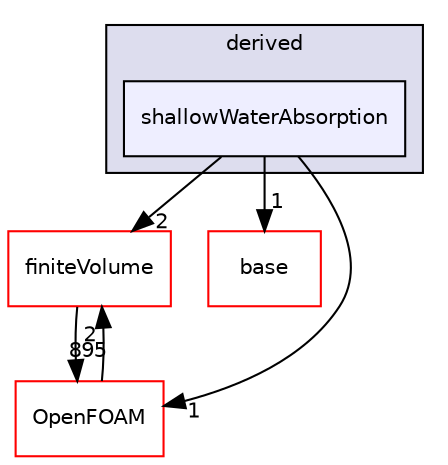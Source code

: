 digraph "src/waveModels/waveAbsorptionModels/derived/shallowWaterAbsorption" {
  bgcolor=transparent;
  compound=true
  node [ fontsize="10", fontname="Helvetica"];
  edge [ labelfontsize="10", labelfontname="Helvetica"];
  subgraph clusterdir_4be12576e09587b1a29af9aeeab87abf {
    graph [ bgcolor="#ddddee", pencolor="black", label="derived" fontname="Helvetica", fontsize="10", URL="dir_4be12576e09587b1a29af9aeeab87abf.html"]
  dir_b474e2914a002f9c7aa0f1200ffdb77f [shape=box, label="shallowWaterAbsorption", style="filled", fillcolor="#eeeeff", pencolor="black", URL="dir_b474e2914a002f9c7aa0f1200ffdb77f.html"];
  }
  dir_9bd15774b555cf7259a6fa18f99fe99b [shape=box label="finiteVolume" color="red" URL="dir_9bd15774b555cf7259a6fa18f99fe99b.html"];
  dir_dc11627dd50b3e909aec9c48d931dd3e [shape=box label="base" color="red" URL="dir_dc11627dd50b3e909aec9c48d931dd3e.html"];
  dir_c5473ff19b20e6ec4dfe5c310b3778a8 [shape=box label="OpenFOAM" color="red" URL="dir_c5473ff19b20e6ec4dfe5c310b3778a8.html"];
  dir_9bd15774b555cf7259a6fa18f99fe99b->dir_c5473ff19b20e6ec4dfe5c310b3778a8 [headlabel="895", labeldistance=1.5 headhref="dir_000814_002151.html"];
  dir_b474e2914a002f9c7aa0f1200ffdb77f->dir_9bd15774b555cf7259a6fa18f99fe99b [headlabel="2", labeldistance=1.5 headhref="dir_004124_000814.html"];
  dir_b474e2914a002f9c7aa0f1200ffdb77f->dir_dc11627dd50b3e909aec9c48d931dd3e [headlabel="1", labeldistance=1.5 headhref="dir_004124_004121.html"];
  dir_b474e2914a002f9c7aa0f1200ffdb77f->dir_c5473ff19b20e6ec4dfe5c310b3778a8 [headlabel="1", labeldistance=1.5 headhref="dir_004124_002151.html"];
  dir_c5473ff19b20e6ec4dfe5c310b3778a8->dir_9bd15774b555cf7259a6fa18f99fe99b [headlabel="2", labeldistance=1.5 headhref="dir_002151_000814.html"];
}
